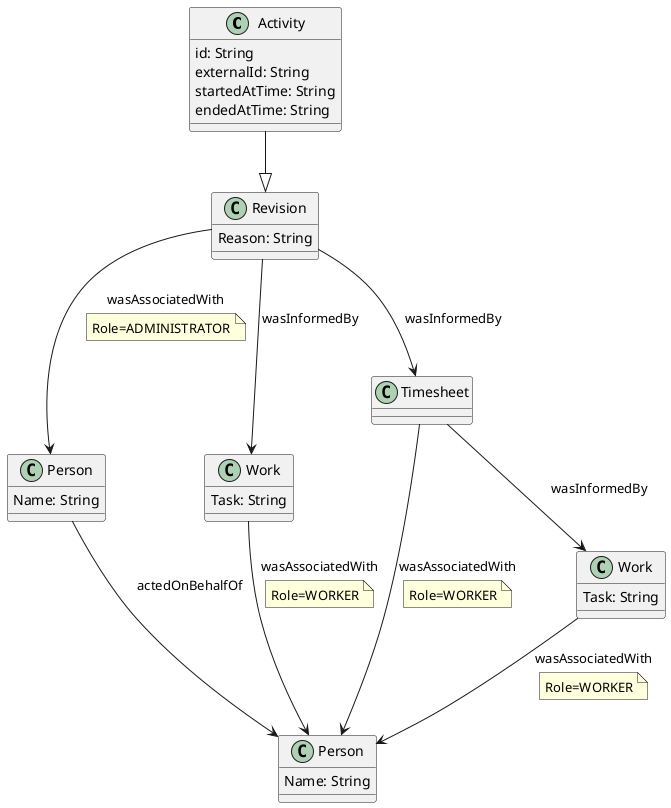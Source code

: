 @startuml

' core types

class Activity
Activity : id: String
Activity : externalId: String
Activity : startedAtTime: String
Activity : endedAtTime: String

' domain classes

class Person1 as "Person"
Person1 : Name: String

class Person2 as "Person"
Person2 : Name: String

class Work1 as "Work"
Work1 : Task: String

class Work2 as "Work"
Work2 : Task: String

class Timesheet

class Revision
Revision : Reason: String

' types

Activity --|> Revision

' relations

Work1 --> Person1 : wasAssociatedWith
note on link: Role=WORKER

Work2 --> Person1 : wasAssociatedWith
note on link: Role=WORKER

Timesheet --> Person1 : wasAssociatedWith
note on link: Role=WORKER

Revision --> Person2 : wasAssociatedWith
note on link: Role=ADMINISTRATOR

Timesheet --> Work1 : wasInformedBy
Revision --> Work2 : wasInformedBy

Revision --> Timesheet : wasInformedBy

Person2 --> Person1 : actedOnBehalfOf

@enduml
